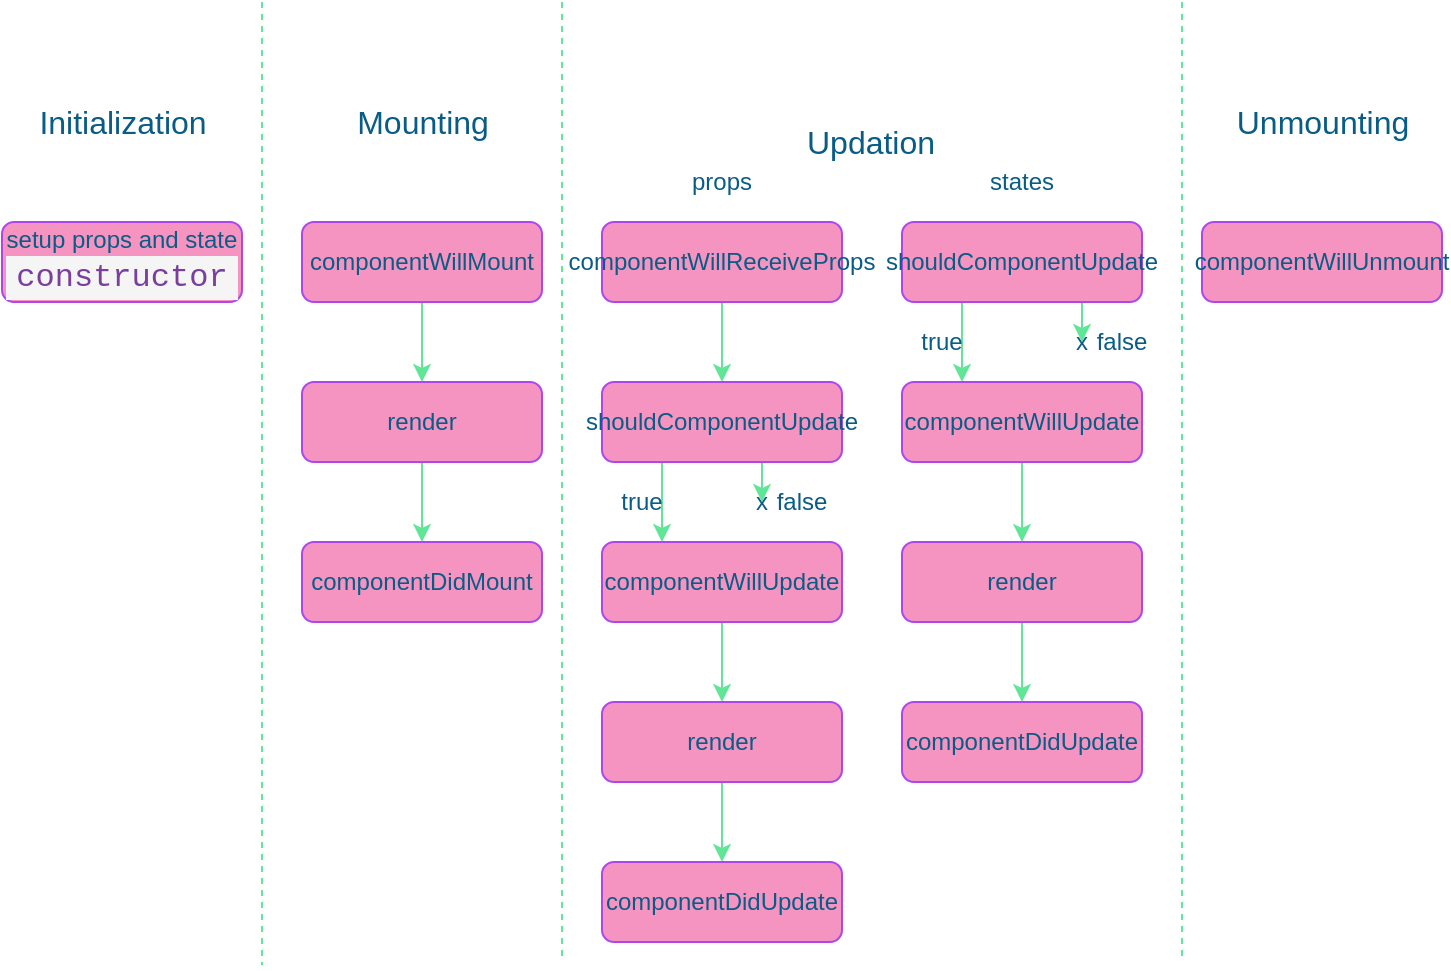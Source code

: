 <mxfile version="13.10.0" type="embed">
    <diagram id="JFk3--KPtk6-7aZ-j9lN" name="第 1 页">
        <mxGraphModel dx="704" dy="432" grid="1" gridSize="10" guides="1" tooltips="1" connect="1" arrows="1" fold="1" page="1" pageScale="1" pageWidth="827" pageHeight="1169" math="0" shadow="0">
            <root>
                <mxCell id="0"/>
                <mxCell id="1" parent="0"/>
                <mxCell id="2" value="&lt;font style=&quot;font-size: 16px&quot;&gt;Initialization&lt;/font&gt;" style="text;html=1;align=center;verticalAlign=middle;resizable=0;points=[];autosize=1;fontColor=#095C86;" parent="1" vertex="1">
                    <mxGeometry x="30" y="60" width="100" height="20" as="geometry"/>
                </mxCell>
                <mxCell id="3" value="setup props and state&lt;br&gt;&lt;div style=&quot;color: rgb(51 , 51 , 51) ; background-color: rgb(245 , 245 , 245) ; font-family: &amp;#34;consolas&amp;#34; , &amp;#34;courier new&amp;#34; , monospace ; font-size: 16px ; line-height: 22px&quot;&gt;&lt;span style=&quot;color: #7a3e9d&quot;&gt;constructor&lt;/span&gt;&lt;/div&gt;" style="rounded=1;whiteSpace=wrap;html=1;fillColor=#F694C1;strokeColor=#AF45ED;fontColor=#095C86;" parent="1" vertex="1">
                    <mxGeometry x="20" y="120" width="120" height="40" as="geometry"/>
                </mxCell>
                <mxCell id="4" value="&lt;font style=&quot;font-size: 16px&quot;&gt;Mounting&lt;/font&gt;" style="text;html=1;align=center;verticalAlign=middle;resizable=0;points=[];autosize=1;fontColor=#095C86;" parent="1" vertex="1">
                    <mxGeometry x="190" y="60" width="80" height="20" as="geometry"/>
                </mxCell>
                <mxCell id="9" value="" style="edgeStyle=orthogonalEdgeStyle;rounded=0;orthogonalLoop=1;jettySize=auto;html=1;strokeColor=#60E696;fontColor=#095C86;" parent="1" source="5" target="8" edge="1">
                    <mxGeometry relative="1" as="geometry"/>
                </mxCell>
                <mxCell id="5" value="componentWillMount" style="rounded=1;whiteSpace=wrap;html=1;fillColor=#F694C1;strokeColor=#AF45ED;fontColor=#095C86;" parent="1" vertex="1">
                    <mxGeometry x="170" y="120" width="120" height="40" as="geometry"/>
                </mxCell>
                <mxCell id="11" value="" style="edgeStyle=orthogonalEdgeStyle;rounded=0;orthogonalLoop=1;jettySize=auto;html=1;strokeColor=#60E696;fontColor=#095C86;" parent="1" source="8" target="10" edge="1">
                    <mxGeometry relative="1" as="geometry">
                        <Array as="points">
                            <mxPoint x="230" y="300"/>
                            <mxPoint x="230" y="300"/>
                        </Array>
                    </mxGeometry>
                </mxCell>
                <mxCell id="8" value="render" style="whiteSpace=wrap;html=1;rounded=1;fillColor=#F694C1;strokeColor=#AF45ED;fontColor=#095C86;" parent="1" vertex="1">
                    <mxGeometry x="170" y="200" width="120" height="40" as="geometry"/>
                </mxCell>
                <mxCell id="10" value="componentDidMount" style="whiteSpace=wrap;html=1;rounded=1;fillColor=#F694C1;strokeColor=#AF45ED;fontColor=#095C86;direction=west;" parent="1" vertex="1">
                    <mxGeometry x="170" y="280" width="120" height="40" as="geometry"/>
                </mxCell>
                <mxCell id="12" value="&lt;font style=&quot;font-size: 16px&quot;&gt;Updation&lt;/font&gt;" style="text;html=1;align=center;verticalAlign=middle;resizable=0;points=[];autosize=1;fontColor=#095C86;" parent="1" vertex="1">
                    <mxGeometry x="414" y="70" width="80" height="20" as="geometry"/>
                </mxCell>
                <mxCell id="16" value="" style="edgeStyle=orthogonalEdgeStyle;rounded=0;orthogonalLoop=1;jettySize=auto;html=1;strokeColor=#60E696;fontColor=#095C86;" parent="1" source="13" target="15" edge="1">
                    <mxGeometry relative="1" as="geometry"/>
                </mxCell>
                <mxCell id="13" value="&lt;font style=&quot;font-size: 12px&quot;&gt;componentWillReceiveProps&lt;/font&gt;" style="rounded=1;whiteSpace=wrap;html=1;fillColor=#F694C1;strokeColor=#AF45ED;fontColor=#095C86;" parent="1" vertex="1">
                    <mxGeometry x="320" y="120" width="120" height="40" as="geometry"/>
                </mxCell>
                <mxCell id="50" value="" style="edgeStyle=orthogonalEdgeStyle;rounded=0;orthogonalLoop=1;jettySize=auto;html=1;strokeColor=#60E696;fontColor=#095C86;" parent="1" source="14" target="31" edge="1">
                    <mxGeometry relative="1" as="geometry">
                        <Array as="points">
                            <mxPoint x="500" y="180"/>
                            <mxPoint x="500" y="180"/>
                        </Array>
                    </mxGeometry>
                </mxCell>
                <mxCell id="51" value="" style="edgeStyle=orthogonalEdgeStyle;rounded=0;orthogonalLoop=1;jettySize=auto;html=1;strokeColor=#60E696;fontColor=#095C86;" parent="1" source="14" edge="1">
                    <mxGeometry relative="1" as="geometry">
                        <mxPoint x="560" y="180" as="targetPoint"/>
                        <Array as="points">
                            <mxPoint x="560" y="180"/>
                            <mxPoint x="560" y="180"/>
                        </Array>
                    </mxGeometry>
                </mxCell>
                <mxCell id="14" value="shouldComponentUpdate" style="rounded=1;whiteSpace=wrap;html=1;fillColor=#F694C1;strokeColor=#AF45ED;fontColor=#095C86;" parent="1" vertex="1">
                    <mxGeometry x="470" y="120" width="120" height="40" as="geometry"/>
                </mxCell>
                <mxCell id="18" value="" style="edgeStyle=orthogonalEdgeStyle;rounded=0;orthogonalLoop=1;jettySize=auto;html=1;strokeColor=#60E696;fontColor=#095C86;" parent="1" source="15" target="17" edge="1">
                    <mxGeometry relative="1" as="geometry">
                        <Array as="points">
                            <mxPoint x="350" y="260"/>
                            <mxPoint x="350" y="260"/>
                        </Array>
                    </mxGeometry>
                </mxCell>
                <mxCell id="27" value="" style="edgeStyle=orthogonalEdgeStyle;rounded=0;orthogonalLoop=1;jettySize=auto;html=1;strokeColor=#60E696;fontColor=#095C86;" parent="1" source="15" edge="1">
                    <mxGeometry relative="1" as="geometry">
                        <mxPoint x="400" y="260" as="targetPoint"/>
                        <Array as="points">
                            <mxPoint x="400" y="250"/>
                            <mxPoint x="400" y="250"/>
                        </Array>
                    </mxGeometry>
                </mxCell>
                <mxCell id="15" value="shouldComponentUpdate" style="whiteSpace=wrap;html=1;rounded=1;fillColor=#F694C1;strokeColor=#AF45ED;fontColor=#095C86;" parent="1" vertex="1">
                    <mxGeometry x="320" y="200" width="120" height="40" as="geometry"/>
                </mxCell>
                <mxCell id="20" value="" style="edgeStyle=orthogonalEdgeStyle;rounded=0;orthogonalLoop=1;jettySize=auto;html=1;strokeColor=#60E696;fontColor=#095C86;" parent="1" source="17" target="19" edge="1">
                    <mxGeometry relative="1" as="geometry"/>
                </mxCell>
                <mxCell id="17" value="componentWillUpdate" style="whiteSpace=wrap;html=1;rounded=1;fillColor=#F694C1;strokeColor=#AF45ED;fontColor=#095C86;" parent="1" vertex="1">
                    <mxGeometry x="320" y="280" width="120" height="40" as="geometry"/>
                </mxCell>
                <mxCell id="22" value="" style="edgeStyle=orthogonalEdgeStyle;rounded=0;orthogonalLoop=1;jettySize=auto;html=1;strokeColor=#60E696;fontColor=#095C86;" parent="1" source="19" target="21" edge="1">
                    <mxGeometry relative="1" as="geometry"/>
                </mxCell>
                <mxCell id="19" value="render" style="whiteSpace=wrap;html=1;rounded=1;fillColor=#F694C1;strokeColor=#AF45ED;fontColor=#095C86;" parent="1" vertex="1">
                    <mxGeometry x="320" y="360" width="120" height="40" as="geometry"/>
                </mxCell>
                <mxCell id="21" value="componentDidUpdate" style="whiteSpace=wrap;html=1;rounded=1;fillColor=#F694C1;strokeColor=#AF45ED;fontColor=#095C86;" parent="1" vertex="1">
                    <mxGeometry x="320" y="440" width="120" height="40" as="geometry"/>
                </mxCell>
                <mxCell id="28" value="x" style="text;html=1;strokeColor=none;fillColor=none;align=center;verticalAlign=middle;whiteSpace=wrap;rounded=0;fontColor=#095C86;" parent="1" vertex="1">
                    <mxGeometry x="380" y="250" width="40" height="20" as="geometry"/>
                </mxCell>
                <mxCell id="29" value="true" style="text;html=1;strokeColor=none;fillColor=none;align=center;verticalAlign=middle;whiteSpace=wrap;rounded=0;fontColor=#095C86;" parent="1" vertex="1">
                    <mxGeometry x="320" y="250" width="40" height="20" as="geometry"/>
                </mxCell>
                <mxCell id="30" value="false" style="text;html=1;strokeColor=none;fillColor=none;align=center;verticalAlign=middle;whiteSpace=wrap;rounded=0;fontColor=#095C86;" parent="1" vertex="1">
                    <mxGeometry x="400" y="250" width="40" height="20" as="geometry"/>
                </mxCell>
                <mxCell id="46" value="" style="edgeStyle=orthogonalEdgeStyle;rounded=0;orthogonalLoop=1;jettySize=auto;html=1;strokeColor=#60E696;fontColor=#095C86;" parent="1" source="31" target="44" edge="1">
                    <mxGeometry relative="1" as="geometry"/>
                </mxCell>
                <mxCell id="31" value="componentWillUpdate" style="whiteSpace=wrap;html=1;rounded=1;fillColor=#F694C1;strokeColor=#AF45ED;fontColor=#095C86;" parent="1" vertex="1">
                    <mxGeometry x="470" y="200" width="120" height="40" as="geometry"/>
                </mxCell>
                <mxCell id="43" value="" style="edgeStyle=orthogonalEdgeStyle;rounded=0;orthogonalLoop=1;jettySize=auto;html=1;strokeColor=#60E696;fontColor=#095C86;" parent="1" source="44" target="45" edge="1">
                    <mxGeometry relative="1" as="geometry"/>
                </mxCell>
                <mxCell id="44" value="render" style="whiteSpace=wrap;html=1;rounded=1;fillColor=#F694C1;strokeColor=#AF45ED;fontColor=#095C86;" parent="1" vertex="1">
                    <mxGeometry x="470" y="280" width="120" height="40" as="geometry"/>
                </mxCell>
                <mxCell id="45" value="componentDidUpdate" style="whiteSpace=wrap;html=1;rounded=1;fillColor=#F694C1;strokeColor=#AF45ED;fontColor=#095C86;" parent="1" vertex="1">
                    <mxGeometry x="470" y="360" width="120" height="40" as="geometry"/>
                </mxCell>
                <mxCell id="52" value="false" style="text;html=1;strokeColor=none;fillColor=none;align=center;verticalAlign=middle;whiteSpace=wrap;rounded=0;fontColor=#095C86;" parent="1" vertex="1">
                    <mxGeometry x="560" y="170" width="40" height="20" as="geometry"/>
                </mxCell>
                <mxCell id="53" value="true" style="text;html=1;strokeColor=none;fillColor=none;align=center;verticalAlign=middle;whiteSpace=wrap;rounded=0;fontColor=#095C86;" parent="1" vertex="1">
                    <mxGeometry x="470" y="170" width="40" height="20" as="geometry"/>
                </mxCell>
                <mxCell id="54" value="x" style="text;html=1;strokeColor=none;fillColor=none;align=center;verticalAlign=middle;whiteSpace=wrap;rounded=0;fontColor=#095C86;" parent="1" vertex="1">
                    <mxGeometry x="540" y="170" width="40" height="20" as="geometry"/>
                </mxCell>
                <mxCell id="55" value="&lt;font style=&quot;font-size: 16px&quot;&gt;Unmounting&lt;/font&gt;" style="text;html=1;align=center;verticalAlign=middle;resizable=0;points=[];autosize=1;fontColor=#095C86;" parent="1" vertex="1">
                    <mxGeometry x="630" y="60" width="100" height="20" as="geometry"/>
                </mxCell>
                <mxCell id="56" value="componentWillUnmount" style="rounded=1;whiteSpace=wrap;html=1;fillColor=#F694C1;strokeColor=#AF45ED;fontColor=#095C86;" parent="1" vertex="1">
                    <mxGeometry x="620" y="120" width="120" height="40" as="geometry"/>
                </mxCell>
                <mxCell id="57" value="props" style="text;html=1;strokeColor=none;fillColor=none;align=center;verticalAlign=middle;whiteSpace=wrap;rounded=0;fontColor=#095C86;" parent="1" vertex="1">
                    <mxGeometry x="360" y="90" width="40" height="20" as="geometry"/>
                </mxCell>
                <mxCell id="58" value="states" style="text;html=1;strokeColor=none;fillColor=none;align=center;verticalAlign=middle;whiteSpace=wrap;rounded=0;fontColor=#095C86;" parent="1" vertex="1">
                    <mxGeometry x="510" y="90" width="40" height="20" as="geometry"/>
                </mxCell>
                <mxCell id="60" value="" style="endArrow=none;dashed=1;html=1;strokeColor=#60E696;fontColor=#095C86;" parent="1" edge="1">
                    <mxGeometry width="50" height="50" relative="1" as="geometry">
                        <mxPoint x="150" y="10" as="sourcePoint"/>
                        <mxPoint x="150" y="491.6" as="targetPoint"/>
                        <Array as="points">
                            <mxPoint x="150" y="250"/>
                        </Array>
                    </mxGeometry>
                </mxCell>
                <mxCell id="61" value="" style="endArrow=none;dashed=1;html=1;strokeColor=#60E696;fontColor=#095C86;" parent="1" edge="1">
                    <mxGeometry width="50" height="50" relative="1" as="geometry">
                        <mxPoint x="300" y="10" as="sourcePoint"/>
                        <mxPoint x="300" y="490" as="targetPoint"/>
                        <Array as="points">
                            <mxPoint x="300" y="260"/>
                        </Array>
                    </mxGeometry>
                </mxCell>
                <mxCell id="62" value="" style="endArrow=none;dashed=1;html=1;strokeColor=#60E696;fontColor=#095C86;" parent="1" edge="1">
                    <mxGeometry width="50" height="50" relative="1" as="geometry">
                        <mxPoint x="610" y="10" as="sourcePoint"/>
                        <mxPoint x="610" y="490" as="targetPoint"/>
                        <Array as="points">
                            <mxPoint x="610" y="270"/>
                        </Array>
                    </mxGeometry>
                </mxCell>
            </root>
        </mxGraphModel>
    </diagram>
</mxfile>
